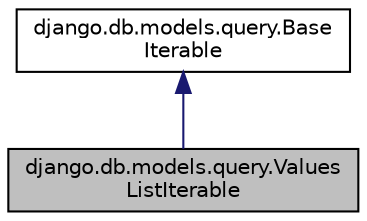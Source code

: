 digraph "django.db.models.query.ValuesListIterable"
{
 // LATEX_PDF_SIZE
  edge [fontname="Helvetica",fontsize="10",labelfontname="Helvetica",labelfontsize="10"];
  node [fontname="Helvetica",fontsize="10",shape=record];
  Node1 [label="django.db.models.query.Values\lListIterable",height=0.2,width=0.4,color="black", fillcolor="grey75", style="filled", fontcolor="black",tooltip=" "];
  Node2 -> Node1 [dir="back",color="midnightblue",fontsize="10",style="solid",fontname="Helvetica"];
  Node2 [label="django.db.models.query.Base\lIterable",height=0.2,width=0.4,color="black", fillcolor="white", style="filled",URL="$d9/d4f/classdjango_1_1db_1_1models_1_1query_1_1_base_iterable.html",tooltip=" "];
}
